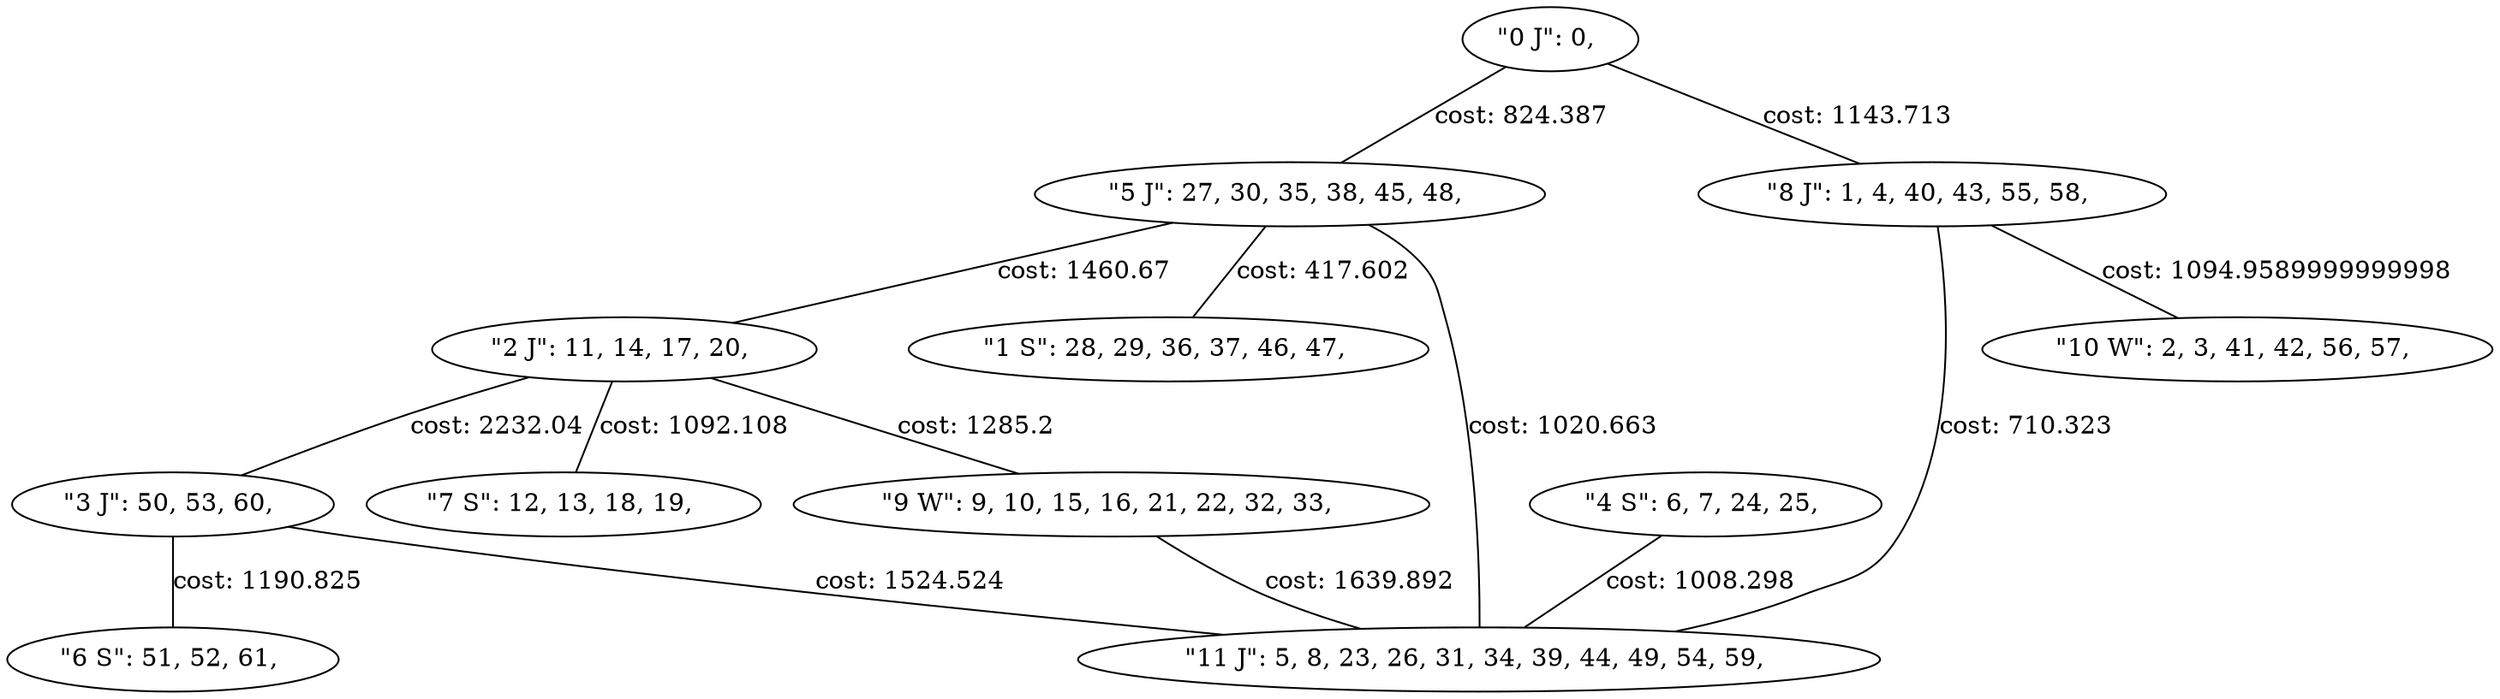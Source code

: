 strict graph  {
0 [label="\"0 J\": 0, ", type=0, supply=0, demand=0];
5 [label="\"5 J\": 27, 30, 35, 38, 45, 48, ", type=0, supply=0, demand=0];
8 [label="\"8 J\": 1, 4, 40, 43, 55, 58, ", type=0, supply=0, demand=0];
1 [label="\"1 S\": 28, 29, 36, 37, 46, 47, ", type=1, supply=0, demand=0];
2 [label="\"2 J\": 11, 14, 17, 20, ", type=0, supply=0, demand=0];
9 [label="\"9 W\": 9, 10, 15, 16, 21, 22, 32, 33, ", type=2, supply=0, demand=0];
3 [label="\"3 J\": 50, 53, 60, ", type=0, supply=0, demand=0];
4 [label="\"4 S\": 6, 7, 24, 25, ", type=1, supply=0, demand=0];
11 [label="\"11 J\": 5, 8, 23, 26, 31, 34, 39, 44, 49, 54, 59, ", type=0, supply=0, demand=0];
6 [label="\"6 S\": 51, 52, 61, ", type=1, supply=0, demand=0];
7 [label="\"7 S\": 12, 13, 18, 19, ", type=1, supply=0, demand=0];
10 [label="\"10 W\": 2, 3, 41, 42, 56, 57, ", type=2, supply=5, demand=0];
0 -- 5  [label="cost: 824.387", cost="824.387"];
0 -- 8  [label="cost: 1143.713", cost="1143.713"];
5 -- 1  [label="cost: 417.602", cost="417.602"];
5 -- 2  [label="cost: 1460.67", cost="1460.67"];
5 -- 11  [label="cost: 1020.663", cost="1020.663"];
8 -- 11  [label="cost: 710.323", cost="710.323"];
8 -- 10  [label="cost: 1094.9589999999998", cost="1094.9589999999998"];
2 -- 9  [label="cost: 1285.2", cost="1285.2"];
2 -- 3  [label="cost: 2232.04", cost="2232.04"];
2 -- 7  [label="cost: 1092.108", cost="1092.108"];
9 -- 11  [label="cost: 1639.892", cost="1639.892"];
3 -- 6  [label="cost: 1190.825", cost="1190.825"];
3 -- 11  [label="cost: 1524.524", cost="1524.524"];
4 -- 11  [label="cost: 1008.298", cost="1008.298"];
}
